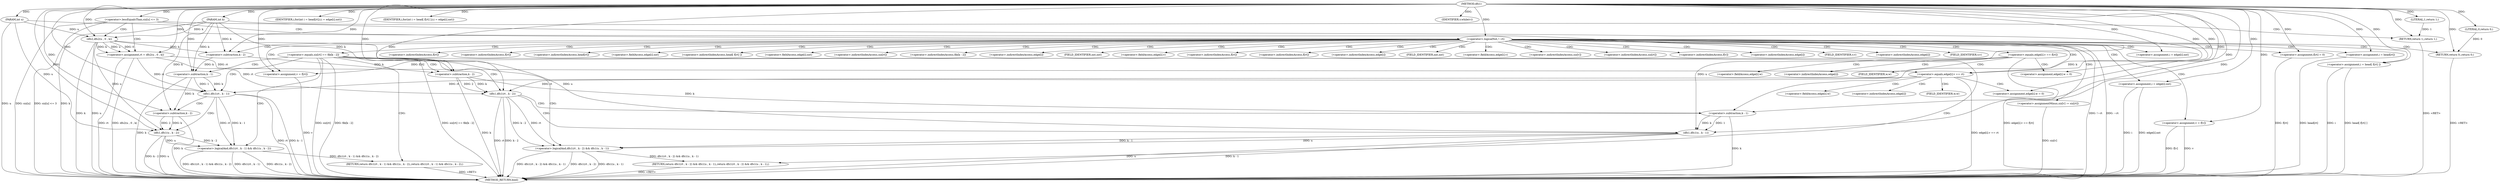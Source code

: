 digraph "dfs1" {  
"1000284" [label = "(METHOD,dfs1)" ]
"1000432" [label = "(METHOD_RETURN,bool)" ]
"1000285" [label = "(PARAM,int u)" ]
"1000286" [label = "(PARAM,int k)" ]
"1000297" [label = "(<operator>.assignment,rt = dfs2(u , 0 , k))" ]
"1000373" [label = "(<operator>.assignment,v = f[rt])" ]
"1000393" [label = "(<operator>.assignment,f[rt] = 0)" ]
"1000420" [label = "(RETURN,return dfs1(rt , k - 1) && dfs1(u , k - 2);,return dfs1(rt , k - 1) && dfs1(u , k - 2);)" ]
"1000289" [label = "(<operator>.lessEqualsThan,siz[u] <= 3)" ]
"1000294" [label = "(RETURN,return 1;,return 1;)" ]
"1000304" [label = "(<operator>.logicalNot,!~rt)" ]
"1000306" [label = "(RETURN,return 0;,return 0;)" ]
"1000310" [label = "(<operator>.assignment,i = head[rt])" ]
"1000315" [label = "(IDENTIFIER,i,for(int i = head[rt];i;i = edge[i].nxt))" ]
"1000316" [label = "(<operator>.assignment,i = edge[i].nxt)" ]
"1000342" [label = "(<operator>.assignment,i = head[ f[rt] ])" ]
"1000349" [label = "(IDENTIFIER,i,for(int i = head[ f[rt] ];i;i = edge[i].nxt))" ]
"1000350" [label = "(<operator>.assignment,i = edge[i].nxt)" ]
"1000379" [label = "(IDENTIFIER,v,while(v))" ]
"1000399" [label = "(<operator>.equals,siz[rt] == fib[k - 2])" ]
"1000408" [label = "(RETURN,return dfs1(rt , k - 2) && dfs1(u , k - 1);,return dfs1(rt , k - 2) && dfs1(u , k - 1);)" ]
"1000421" [label = "(<operator>.logicalAnd,dfs1(rt , k - 1) && dfs1(u , k - 2))" ]
"1000295" [label = "(LITERAL,1,return 1;)" ]
"1000299" [label = "(dfs2,dfs2(u , 0 , k))" ]
"1000307" [label = "(LITERAL,0,return 0;)" ]
"1000324" [label = "(<operator>.equals,edge[i].v == f[rt])" ]
"1000333" [label = "(<operator>.assignment,edge[i].w = 0)" ]
"1000358" [label = "(<operator>.equals,edge[i].v == rt)" ]
"1000365" [label = "(<operator>.assignment,edge[i].w = 0)" ]
"1000381" [label = "(<operator>.assignmentMinus,siz[v] -= siz[rt])" ]
"1000388" [label = "(<operator>.assignment,v = f[v])" ]
"1000409" [label = "(<operator>.logicalAnd,dfs1(rt , k - 2) && dfs1(u , k - 1))" ]
"1000422" [label = "(dfs1,dfs1(rt , k - 1))" ]
"1000427" [label = "(dfs1,dfs1(u , k - 2))" ]
"1000405" [label = "(<operator>.subtraction,k - 2)" ]
"1000410" [label = "(dfs1,dfs1(rt , k - 2))" ]
"1000415" [label = "(dfs1,dfs1(u , k - 1))" ]
"1000424" [label = "(<operator>.subtraction,k - 1)" ]
"1000429" [label = "(<operator>.subtraction,k - 2)" ]
"1000412" [label = "(<operator>.subtraction,k - 2)" ]
"1000417" [label = "(<operator>.subtraction,k - 1)" ]
"1000375" [label = "(<operator>.indirectIndexAccess,f[rt])" ]
"1000394" [label = "(<operator>.indirectIndexAccess,f[rt])" ]
"1000312" [label = "(<operator>.indirectIndexAccess,head[rt])" ]
"1000318" [label = "(<operator>.fieldAccess,edge[i].nxt)" ]
"1000344" [label = "(<operator>.indirectIndexAccess,head[ f[rt] ])" ]
"1000352" [label = "(<operator>.fieldAccess,edge[i].nxt)" ]
"1000400" [label = "(<operator>.indirectIndexAccess,siz[rt])" ]
"1000403" [label = "(<operator>.indirectIndexAccess,fib[k - 2])" ]
"1000319" [label = "(<operator>.indirectIndexAccess,edge[i])" ]
"1000322" [label = "(FIELD_IDENTIFIER,nxt,nxt)" ]
"1000325" [label = "(<operator>.fieldAccess,edge[i].v)" ]
"1000330" [label = "(<operator>.indirectIndexAccess,f[rt])" ]
"1000334" [label = "(<operator>.fieldAccess,edge[i].w)" ]
"1000346" [label = "(<operator>.indirectIndexAccess,f[rt])" ]
"1000353" [label = "(<operator>.indirectIndexAccess,edge[i])" ]
"1000356" [label = "(FIELD_IDENTIFIER,nxt,nxt)" ]
"1000359" [label = "(<operator>.fieldAccess,edge[i].v)" ]
"1000366" [label = "(<operator>.fieldAccess,edge[i].w)" ]
"1000382" [label = "(<operator>.indirectIndexAccess,siz[v])" ]
"1000385" [label = "(<operator>.indirectIndexAccess,siz[rt])" ]
"1000390" [label = "(<operator>.indirectIndexAccess,f[v])" ]
"1000326" [label = "(<operator>.indirectIndexAccess,edge[i])" ]
"1000329" [label = "(FIELD_IDENTIFIER,v,v)" ]
"1000335" [label = "(<operator>.indirectIndexAccess,edge[i])" ]
"1000338" [label = "(FIELD_IDENTIFIER,w,w)" ]
"1000360" [label = "(<operator>.indirectIndexAccess,edge[i])" ]
"1000363" [label = "(FIELD_IDENTIFIER,v,v)" ]
"1000367" [label = "(<operator>.indirectIndexAccess,edge[i])" ]
"1000370" [label = "(FIELD_IDENTIFIER,w,w)" ]
  "1000294" -> "1000432"  [ label = "DDG: <RET>"] 
  "1000408" -> "1000432"  [ label = "DDG: <RET>"] 
  "1000420" -> "1000432"  [ label = "DDG: <RET>"] 
  "1000306" -> "1000432"  [ label = "DDG: <RET>"] 
  "1000285" -> "1000432"  [ label = "DDG: u"] 
  "1000286" -> "1000432"  [ label = "DDG: k"] 
  "1000289" -> "1000432"  [ label = "DDG: siz[u]"] 
  "1000289" -> "1000432"  [ label = "DDG: siz[u] <= 3"] 
  "1000297" -> "1000432"  [ label = "DDG: rt"] 
  "1000299" -> "1000432"  [ label = "DDG: u"] 
  "1000299" -> "1000432"  [ label = "DDG: k"] 
  "1000297" -> "1000432"  [ label = "DDG: dfs2(u , 0 , k)"] 
  "1000304" -> "1000432"  [ label = "DDG: !~rt"] 
  "1000310" -> "1000432"  [ label = "DDG: head[rt]"] 
  "1000342" -> "1000432"  [ label = "DDG: i"] 
  "1000342" -> "1000432"  [ label = "DDG: head[ f[rt] ]"] 
  "1000373" -> "1000432"  [ label = "DDG: v"] 
  "1000393" -> "1000432"  [ label = "DDG: f[rt]"] 
  "1000399" -> "1000432"  [ label = "DDG: siz[rt]"] 
  "1000399" -> "1000432"  [ label = "DDG: fib[k - 2]"] 
  "1000399" -> "1000432"  [ label = "DDG: siz[rt] == fib[k - 2]"] 
  "1000422" -> "1000432"  [ label = "DDG: rt"] 
  "1000424" -> "1000432"  [ label = "DDG: k"] 
  "1000422" -> "1000432"  [ label = "DDG: k - 1"] 
  "1000421" -> "1000432"  [ label = "DDG: dfs1(rt , k - 1)"] 
  "1000427" -> "1000432"  [ label = "DDG: u"] 
  "1000429" -> "1000432"  [ label = "DDG: k"] 
  "1000427" -> "1000432"  [ label = "DDG: k - 2"] 
  "1000421" -> "1000432"  [ label = "DDG: dfs1(u , k - 2)"] 
  "1000421" -> "1000432"  [ label = "DDG: dfs1(rt , k - 1) && dfs1(u , k - 2)"] 
  "1000410" -> "1000432"  [ label = "DDG: rt"] 
  "1000412" -> "1000432"  [ label = "DDG: k"] 
  "1000410" -> "1000432"  [ label = "DDG: k - 2"] 
  "1000409" -> "1000432"  [ label = "DDG: dfs1(rt , k - 2)"] 
  "1000415" -> "1000432"  [ label = "DDG: u"] 
  "1000417" -> "1000432"  [ label = "DDG: k"] 
  "1000415" -> "1000432"  [ label = "DDG: k - 1"] 
  "1000409" -> "1000432"  [ label = "DDG: dfs1(u , k - 1)"] 
  "1000409" -> "1000432"  [ label = "DDG: dfs1(rt , k - 2) && dfs1(u , k - 1)"] 
  "1000381" -> "1000432"  [ label = "DDG: siz[v]"] 
  "1000388" -> "1000432"  [ label = "DDG: v"] 
  "1000388" -> "1000432"  [ label = "DDG: f[v]"] 
  "1000358" -> "1000432"  [ label = "DDG: edge[i].v == rt"] 
  "1000350" -> "1000432"  [ label = "DDG: i"] 
  "1000350" -> "1000432"  [ label = "DDG: edge[i].nxt"] 
  "1000324" -> "1000432"  [ label = "DDG: edge[i].v == f[rt]"] 
  "1000304" -> "1000432"  [ label = "DDG: ~rt"] 
  "1000284" -> "1000285"  [ label = "DDG: "] 
  "1000284" -> "1000286"  [ label = "DDG: "] 
  "1000299" -> "1000297"  [ label = "DDG: k"] 
  "1000299" -> "1000297"  [ label = "DDG: u"] 
  "1000299" -> "1000297"  [ label = "DDG: 0"] 
  "1000324" -> "1000373"  [ label = "DDG: f[rt]"] 
  "1000284" -> "1000393"  [ label = "DDG: "] 
  "1000421" -> "1000420"  [ label = "DDG: dfs1(rt , k - 1) && dfs1(u , k - 2)"] 
  "1000295" -> "1000294"  [ label = "DDG: 1"] 
  "1000284" -> "1000294"  [ label = "DDG: "] 
  "1000284" -> "1000297"  [ label = "DDG: "] 
  "1000307" -> "1000306"  [ label = "DDG: 0"] 
  "1000284" -> "1000306"  [ label = "DDG: "] 
  "1000284" -> "1000315"  [ label = "DDG: "] 
  "1000284" -> "1000349"  [ label = "DDG: "] 
  "1000284" -> "1000373"  [ label = "DDG: "] 
  "1000284" -> "1000379"  [ label = "DDG: "] 
  "1000409" -> "1000408"  [ label = "DDG: dfs1(rt , k - 2) && dfs1(u , k - 1)"] 
  "1000284" -> "1000289"  [ label = "DDG: "] 
  "1000284" -> "1000295"  [ label = "DDG: "] 
  "1000285" -> "1000299"  [ label = "DDG: u"] 
  "1000284" -> "1000299"  [ label = "DDG: "] 
  "1000286" -> "1000299"  [ label = "DDG: k"] 
  "1000284" -> "1000304"  [ label = "DDG: "] 
  "1000284" -> "1000307"  [ label = "DDG: "] 
  "1000284" -> "1000310"  [ label = "DDG: "] 
  "1000284" -> "1000316"  [ label = "DDG: "] 
  "1000284" -> "1000333"  [ label = "DDG: "] 
  "1000284" -> "1000342"  [ label = "DDG: "] 
  "1000284" -> "1000350"  [ label = "DDG: "] 
  "1000284" -> "1000365"  [ label = "DDG: "] 
  "1000422" -> "1000421"  [ label = "DDG: rt"] 
  "1000422" -> "1000421"  [ label = "DDG: k - 1"] 
  "1000427" -> "1000421"  [ label = "DDG: u"] 
  "1000427" -> "1000421"  [ label = "DDG: k - 2"] 
  "1000297" -> "1000358"  [ label = "DDG: rt"] 
  "1000284" -> "1000358"  [ label = "DDG: "] 
  "1000284" -> "1000388"  [ label = "DDG: "] 
  "1000410" -> "1000409"  [ label = "DDG: k - 2"] 
  "1000410" -> "1000409"  [ label = "DDG: rt"] 
  "1000415" -> "1000409"  [ label = "DDG: k - 1"] 
  "1000415" -> "1000409"  [ label = "DDG: u"] 
  "1000297" -> "1000422"  [ label = "DDG: rt"] 
  "1000358" -> "1000422"  [ label = "DDG: rt"] 
  "1000284" -> "1000422"  [ label = "DDG: "] 
  "1000424" -> "1000422"  [ label = "DDG: 1"] 
  "1000424" -> "1000422"  [ label = "DDG: k"] 
  "1000299" -> "1000427"  [ label = "DDG: u"] 
  "1000285" -> "1000427"  [ label = "DDG: u"] 
  "1000284" -> "1000427"  [ label = "DDG: "] 
  "1000429" -> "1000427"  [ label = "DDG: k"] 
  "1000429" -> "1000427"  [ label = "DDG: 2"] 
  "1000299" -> "1000405"  [ label = "DDG: k"] 
  "1000286" -> "1000405"  [ label = "DDG: k"] 
  "1000284" -> "1000405"  [ label = "DDG: "] 
  "1000297" -> "1000410"  [ label = "DDG: rt"] 
  "1000358" -> "1000410"  [ label = "DDG: rt"] 
  "1000284" -> "1000410"  [ label = "DDG: "] 
  "1000412" -> "1000410"  [ label = "DDG: 2"] 
  "1000412" -> "1000410"  [ label = "DDG: k"] 
  "1000299" -> "1000415"  [ label = "DDG: u"] 
  "1000285" -> "1000415"  [ label = "DDG: u"] 
  "1000284" -> "1000415"  [ label = "DDG: "] 
  "1000417" -> "1000415"  [ label = "DDG: k"] 
  "1000417" -> "1000415"  [ label = "DDG: 1"] 
  "1000405" -> "1000424"  [ label = "DDG: k"] 
  "1000286" -> "1000424"  [ label = "DDG: k"] 
  "1000284" -> "1000424"  [ label = "DDG: "] 
  "1000424" -> "1000429"  [ label = "DDG: k"] 
  "1000286" -> "1000429"  [ label = "DDG: k"] 
  "1000284" -> "1000429"  [ label = "DDG: "] 
  "1000405" -> "1000412"  [ label = "DDG: k"] 
  "1000286" -> "1000412"  [ label = "DDG: k"] 
  "1000284" -> "1000412"  [ label = "DDG: "] 
  "1000412" -> "1000417"  [ label = "DDG: k"] 
  "1000286" -> "1000417"  [ label = "DDG: k"] 
  "1000284" -> "1000417"  [ label = "DDG: "] 
  "1000289" -> "1000294"  [ label = "CDG: "] 
  "1000289" -> "1000304"  [ label = "CDG: "] 
  "1000289" -> "1000297"  [ label = "CDG: "] 
  "1000289" -> "1000299"  [ label = "CDG: "] 
  "1000304" -> "1000312"  [ label = "CDG: "] 
  "1000304" -> "1000310"  [ label = "CDG: "] 
  "1000304" -> "1000405"  [ label = "CDG: "] 
  "1000304" -> "1000373"  [ label = "CDG: "] 
  "1000304" -> "1000375"  [ label = "CDG: "] 
  "1000304" -> "1000394"  [ label = "CDG: "] 
  "1000304" -> "1000342"  [ label = "CDG: "] 
  "1000304" -> "1000344"  [ label = "CDG: "] 
  "1000304" -> "1000306"  [ label = "CDG: "] 
  "1000304" -> "1000400"  [ label = "CDG: "] 
  "1000304" -> "1000403"  [ label = "CDG: "] 
  "1000304" -> "1000399"  [ label = "CDG: "] 
  "1000304" -> "1000393"  [ label = "CDG: "] 
  "1000304" -> "1000346"  [ label = "CDG: "] 
  "1000304" -> "1000385"  [ label = "CDG: "] 
  "1000304" -> "1000388"  [ label = "CDG: "] 
  "1000304" -> "1000382"  [ label = "CDG: "] 
  "1000304" -> "1000390"  [ label = "CDG: "] 
  "1000304" -> "1000381"  [ label = "CDG: "] 
  "1000304" -> "1000326"  [ label = "CDG: "] 
  "1000304" -> "1000330"  [ label = "CDG: "] 
  "1000304" -> "1000318"  [ label = "CDG: "] 
  "1000304" -> "1000316"  [ label = "CDG: "] 
  "1000304" -> "1000329"  [ label = "CDG: "] 
  "1000304" -> "1000324"  [ label = "CDG: "] 
  "1000304" -> "1000319"  [ label = "CDG: "] 
  "1000304" -> "1000325"  [ label = "CDG: "] 
  "1000304" -> "1000322"  [ label = "CDG: "] 
  "1000304" -> "1000353"  [ label = "CDG: "] 
  "1000304" -> "1000363"  [ label = "CDG: "] 
  "1000304" -> "1000352"  [ label = "CDG: "] 
  "1000304" -> "1000350"  [ label = "CDG: "] 
  "1000304" -> "1000359"  [ label = "CDG: "] 
  "1000304" -> "1000360"  [ label = "CDG: "] 
  "1000304" -> "1000356"  [ label = "CDG: "] 
  "1000304" -> "1000358"  [ label = "CDG: "] 
  "1000399" -> "1000409"  [ label = "CDG: "] 
  "1000399" -> "1000424"  [ label = "CDG: "] 
  "1000399" -> "1000420"  [ label = "CDG: "] 
  "1000399" -> "1000412"  [ label = "CDG: "] 
  "1000399" -> "1000410"  [ label = "CDG: "] 
  "1000399" -> "1000408"  [ label = "CDG: "] 
  "1000399" -> "1000422"  [ label = "CDG: "] 
  "1000399" -> "1000421"  [ label = "CDG: "] 
  "1000324" -> "1000338"  [ label = "CDG: "] 
  "1000324" -> "1000334"  [ label = "CDG: "] 
  "1000324" -> "1000333"  [ label = "CDG: "] 
  "1000324" -> "1000335"  [ label = "CDG: "] 
  "1000358" -> "1000370"  [ label = "CDG: "] 
  "1000358" -> "1000367"  [ label = "CDG: "] 
  "1000358" -> "1000365"  [ label = "CDG: "] 
  "1000358" -> "1000366"  [ label = "CDG: "] 
  "1000422" -> "1000427"  [ label = "CDG: "] 
  "1000422" -> "1000429"  [ label = "CDG: "] 
  "1000410" -> "1000415"  [ label = "CDG: "] 
  "1000410" -> "1000417"  [ label = "CDG: "] 
}
